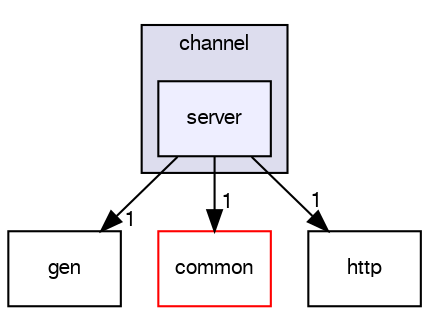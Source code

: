 digraph "/var/lib/jenkins/workspace/kaa_public/client/client-multi/client-cpp/kaa/channel/server" {
  bgcolor=transparent;
  compound=true
  node [ fontsize="10", fontname="FreeSans"];
  edge [ labelfontsize="10", labelfontname="FreeSans"];
  subgraph clusterdir_cc7a0b3e40e6d5784f28ccb8570c48e4 {
    graph [ bgcolor="#ddddee", pencolor="black", label="channel" fontname="FreeSans", fontsize="10", URL="dir_cc7a0b3e40e6d5784f28ccb8570c48e4.html"]
  dir_fd0b26a6e318d112f76d3dd91551c994 [shape=box, label="server", style="filled", fillcolor="#eeeeff", pencolor="black", URL="dir_fd0b26a6e318d112f76d3dd91551c994.html"];
  }
  dir_80ec5060bc6d7f417824a467cc449eef [shape=box label="gen" URL="dir_80ec5060bc6d7f417824a467cc449eef.html"];
  dir_f09aedf21136cf3760d7f5c15a2e0d3d [shape=box label="common" color="red" URL="dir_f09aedf21136cf3760d7f5c15a2e0d3d.html"];
  dir_29da63f426919693d12b624c455b29e0 [shape=box label="http" URL="dir_29da63f426919693d12b624c455b29e0.html"];
  dir_fd0b26a6e318d112f76d3dd91551c994->dir_80ec5060bc6d7f417824a467cc449eef [headlabel="1", labeldistance=1.5 headhref="dir_000044_000057.html"];
  dir_fd0b26a6e318d112f76d3dd91551c994->dir_f09aedf21136cf3760d7f5c15a2e0d3d [headlabel="1", labeldistance=1.5 headhref="dir_000044_000046.html"];
  dir_fd0b26a6e318d112f76d3dd91551c994->dir_29da63f426919693d12b624c455b29e0 [headlabel="1", labeldistance=1.5 headhref="dir_000044_000060.html"];
}
